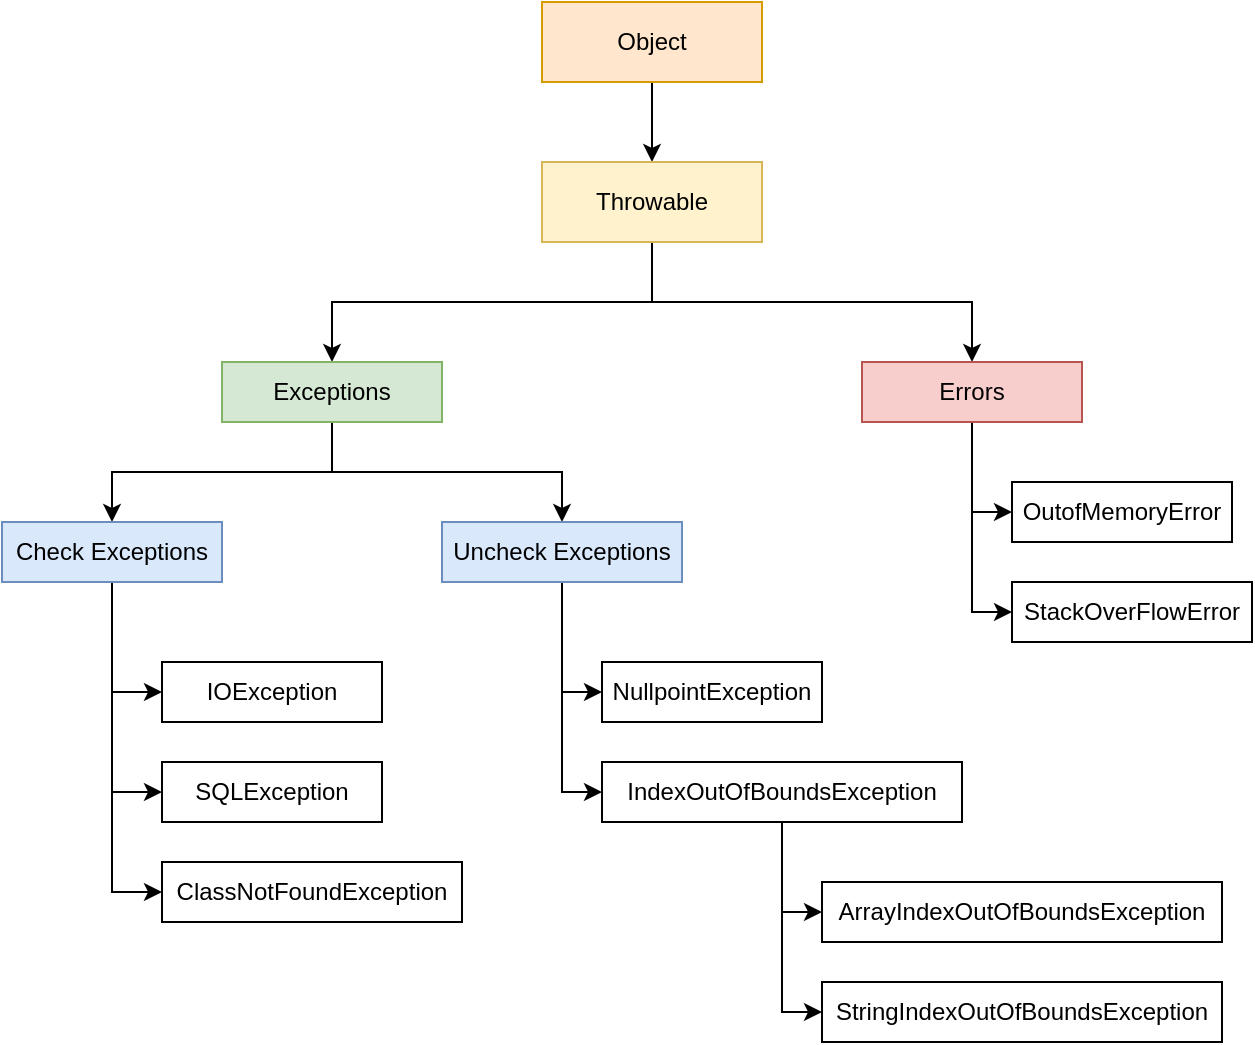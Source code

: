 <mxfile version="13.7.9" type="device" pages="3"><diagram id="KJb60XKu2gaOZ_eaxPDd" name="异常分类图"><mxGraphModel dx="1864" dy="609" grid="1" gridSize="10" guides="1" tooltips="1" connect="1" arrows="1" fold="1" page="1" pageScale="1" pageWidth="827" pageHeight="1169" math="0" shadow="0"><root><mxCell id="0"/><mxCell id="1" parent="0"/><mxCell id="47-E37W4oCf8OKyvs6B0-29" style="edgeStyle=orthogonalEdgeStyle;rounded=0;orthogonalLoop=1;jettySize=auto;html=1;exitX=0.5;exitY=1;exitDx=0;exitDy=0;entryX=0.5;entryY=0;entryDx=0;entryDy=0;" parent="1" source="47-E37W4oCf8OKyvs6B0-1" target="47-E37W4oCf8OKyvs6B0-2" edge="1"><mxGeometry relative="1" as="geometry"/></mxCell><mxCell id="47-E37W4oCf8OKyvs6B0-1" value="Object" style="rounded=0;whiteSpace=wrap;html=1;fillColor=#ffe6cc;strokeColor=#d79b00;" parent="1" vertex="1"><mxGeometry x="-510" y="80" width="110" height="40" as="geometry"/></mxCell><mxCell id="47-E37W4oCf8OKyvs6B0-30" style="edgeStyle=orthogonalEdgeStyle;rounded=0;orthogonalLoop=1;jettySize=auto;html=1;exitX=0.5;exitY=1;exitDx=0;exitDy=0;entryX=0.5;entryY=0;entryDx=0;entryDy=0;" parent="1" source="47-E37W4oCf8OKyvs6B0-2" target="47-E37W4oCf8OKyvs6B0-4" edge="1"><mxGeometry relative="1" as="geometry"/></mxCell><mxCell id="47-E37W4oCf8OKyvs6B0-31" style="edgeStyle=orthogonalEdgeStyle;rounded=0;orthogonalLoop=1;jettySize=auto;html=1;exitX=0.5;exitY=1;exitDx=0;exitDy=0;" parent="1" source="47-E37W4oCf8OKyvs6B0-2" target="47-E37W4oCf8OKyvs6B0-5" edge="1"><mxGeometry relative="1" as="geometry"/></mxCell><mxCell id="47-E37W4oCf8OKyvs6B0-2" value="Throwable" style="rounded=0;whiteSpace=wrap;html=1;fillColor=#fff2cc;strokeColor=#d6b656;" parent="1" vertex="1"><mxGeometry x="-510" y="160" width="110" height="40" as="geometry"/></mxCell><mxCell id="47-E37W4oCf8OKyvs6B0-11" style="edgeStyle=orthogonalEdgeStyle;rounded=0;orthogonalLoop=1;jettySize=auto;html=1;exitX=0.5;exitY=1;exitDx=0;exitDy=0;entryX=0.5;entryY=0;entryDx=0;entryDy=0;" parent="1" source="47-E37W4oCf8OKyvs6B0-4" target="47-E37W4oCf8OKyvs6B0-10" edge="1"><mxGeometry relative="1" as="geometry"/></mxCell><mxCell id="47-E37W4oCf8OKyvs6B0-12" style="edgeStyle=orthogonalEdgeStyle;rounded=0;orthogonalLoop=1;jettySize=auto;html=1;exitX=0.5;exitY=1;exitDx=0;exitDy=0;" parent="1" source="47-E37W4oCf8OKyvs6B0-4" target="47-E37W4oCf8OKyvs6B0-9" edge="1"><mxGeometry relative="1" as="geometry"/></mxCell><mxCell id="47-E37W4oCf8OKyvs6B0-4" value="Exceptions" style="rounded=0;whiteSpace=wrap;html=1;fillColor=#d5e8d4;strokeColor=#82b366;" parent="1" vertex="1"><mxGeometry x="-670" y="260" width="110" height="30" as="geometry"/></mxCell><mxCell id="47-E37W4oCf8OKyvs6B0-22" style="edgeStyle=orthogonalEdgeStyle;rounded=0;orthogonalLoop=1;jettySize=auto;html=1;exitX=0.5;exitY=1;exitDx=0;exitDy=0;entryX=0;entryY=0.5;entryDx=0;entryDy=0;" parent="1" source="47-E37W4oCf8OKyvs6B0-5" target="47-E37W4oCf8OKyvs6B0-19" edge="1"><mxGeometry relative="1" as="geometry"/></mxCell><mxCell id="47-E37W4oCf8OKyvs6B0-23" style="edgeStyle=orthogonalEdgeStyle;rounded=0;orthogonalLoop=1;jettySize=auto;html=1;exitX=0.5;exitY=1;exitDx=0;exitDy=0;entryX=0;entryY=0.5;entryDx=0;entryDy=0;" parent="1" source="47-E37W4oCf8OKyvs6B0-5" target="47-E37W4oCf8OKyvs6B0-20" edge="1"><mxGeometry relative="1" as="geometry"/></mxCell><mxCell id="47-E37W4oCf8OKyvs6B0-5" value="Errors" style="rounded=0;whiteSpace=wrap;html=1;fillColor=#f8cecc;strokeColor=#b85450;" parent="1" vertex="1"><mxGeometry x="-350" y="260" width="110" height="30" as="geometry"/></mxCell><mxCell id="47-E37W4oCf8OKyvs6B0-7" value="IOException" style="rounded=0;whiteSpace=wrap;html=1;" parent="1" vertex="1"><mxGeometry x="-700" y="410" width="110" height="30" as="geometry"/></mxCell><mxCell id="47-E37W4oCf8OKyvs6B0-8" value="SQLException" style="rounded=0;whiteSpace=wrap;html=1;" parent="1" vertex="1"><mxGeometry x="-700" y="460" width="110" height="30" as="geometry"/></mxCell><mxCell id="47-E37W4oCf8OKyvs6B0-27" style="edgeStyle=orthogonalEdgeStyle;rounded=0;orthogonalLoop=1;jettySize=auto;html=1;exitX=0.5;exitY=1;exitDx=0;exitDy=0;entryX=0;entryY=0.5;entryDx=0;entryDy=0;" parent="1" source="47-E37W4oCf8OKyvs6B0-9" target="47-E37W4oCf8OKyvs6B0-16" edge="1"><mxGeometry relative="1" as="geometry"/></mxCell><mxCell id="47-E37W4oCf8OKyvs6B0-28" style="edgeStyle=orthogonalEdgeStyle;rounded=0;orthogonalLoop=1;jettySize=auto;html=1;exitX=0.5;exitY=1;exitDx=0;exitDy=0;entryX=0;entryY=0.5;entryDx=0;entryDy=0;" parent="1" source="47-E37W4oCf8OKyvs6B0-9" target="47-E37W4oCf8OKyvs6B0-17" edge="1"><mxGeometry relative="1" as="geometry"/></mxCell><mxCell id="47-E37W4oCf8OKyvs6B0-9" value="Uncheck Exceptions" style="rounded=0;whiteSpace=wrap;html=1;fillColor=#dae8fc;strokeColor=#6c8ebf;" parent="1" vertex="1"><mxGeometry x="-560" y="340" width="120" height="30" as="geometry"/></mxCell><mxCell id="47-E37W4oCf8OKyvs6B0-13" style="edgeStyle=orthogonalEdgeStyle;rounded=0;orthogonalLoop=1;jettySize=auto;html=1;exitX=0.5;exitY=1;exitDx=0;exitDy=0;entryX=0;entryY=0.5;entryDx=0;entryDy=0;" parent="1" source="47-E37W4oCf8OKyvs6B0-10" target="47-E37W4oCf8OKyvs6B0-7" edge="1"><mxGeometry relative="1" as="geometry"/></mxCell><mxCell id="47-E37W4oCf8OKyvs6B0-15" style="edgeStyle=orthogonalEdgeStyle;rounded=0;orthogonalLoop=1;jettySize=auto;html=1;exitX=0.5;exitY=1;exitDx=0;exitDy=0;entryX=0;entryY=0.5;entryDx=0;entryDy=0;" parent="1" source="47-E37W4oCf8OKyvs6B0-10" target="47-E37W4oCf8OKyvs6B0-8" edge="1"><mxGeometry relative="1" as="geometry"/></mxCell><mxCell id="47-E37W4oCf8OKyvs6B0-21" style="edgeStyle=orthogonalEdgeStyle;rounded=0;orthogonalLoop=1;jettySize=auto;html=1;exitX=0.5;exitY=1;exitDx=0;exitDy=0;entryX=0;entryY=0.5;entryDx=0;entryDy=0;" parent="1" source="47-E37W4oCf8OKyvs6B0-10" target="47-E37W4oCf8OKyvs6B0-14" edge="1"><mxGeometry relative="1" as="geometry"/></mxCell><mxCell id="47-E37W4oCf8OKyvs6B0-10" value="Check Exceptions" style="rounded=0;whiteSpace=wrap;html=1;fillColor=#dae8fc;strokeColor=#6c8ebf;" parent="1" vertex="1"><mxGeometry x="-780" y="340" width="110" height="30" as="geometry"/></mxCell><mxCell id="47-E37W4oCf8OKyvs6B0-14" value="ClassNotFoundException" style="rounded=0;whiteSpace=wrap;html=1;" parent="1" vertex="1"><mxGeometry x="-700" y="510" width="150" height="30" as="geometry"/></mxCell><mxCell id="47-E37W4oCf8OKyvs6B0-16" value="NullpointException" style="rounded=0;whiteSpace=wrap;html=1;" parent="1" vertex="1"><mxGeometry x="-480" y="410" width="110" height="30" as="geometry"/></mxCell><mxCell id="47-E37W4oCf8OKyvs6B0-25" style="edgeStyle=orthogonalEdgeStyle;rounded=0;orthogonalLoop=1;jettySize=auto;html=1;exitX=0.5;exitY=1;exitDx=0;exitDy=0;entryX=0;entryY=0.5;entryDx=0;entryDy=0;" parent="1" source="47-E37W4oCf8OKyvs6B0-17" target="47-E37W4oCf8OKyvs6B0-18" edge="1"><mxGeometry relative="1" as="geometry"/></mxCell><mxCell id="47-E37W4oCf8OKyvs6B0-26" style="edgeStyle=orthogonalEdgeStyle;rounded=0;orthogonalLoop=1;jettySize=auto;html=1;exitX=0.5;exitY=1;exitDx=0;exitDy=0;entryX=0;entryY=0.5;entryDx=0;entryDy=0;" parent="1" source="47-E37W4oCf8OKyvs6B0-17" target="47-E37W4oCf8OKyvs6B0-24" edge="1"><mxGeometry relative="1" as="geometry"/></mxCell><mxCell id="47-E37W4oCf8OKyvs6B0-17" value="IndexOutOfBoundsException" style="rounded=0;whiteSpace=wrap;html=1;" parent="1" vertex="1"><mxGeometry x="-480" y="460" width="180" height="30" as="geometry"/></mxCell><mxCell id="47-E37W4oCf8OKyvs6B0-18" value="ArrayIndexOutOfBoundsException" style="rounded=0;whiteSpace=wrap;html=1;" parent="1" vertex="1"><mxGeometry x="-370" y="520" width="200" height="30" as="geometry"/></mxCell><mxCell id="47-E37W4oCf8OKyvs6B0-19" value="OutofMemoryError" style="rounded=0;whiteSpace=wrap;html=1;" parent="1" vertex="1"><mxGeometry x="-275" y="320" width="110" height="30" as="geometry"/></mxCell><mxCell id="47-E37W4oCf8OKyvs6B0-20" value="StackOverFlowError" style="rounded=0;whiteSpace=wrap;html=1;" parent="1" vertex="1"><mxGeometry x="-275" y="370" width="120" height="30" as="geometry"/></mxCell><mxCell id="47-E37W4oCf8OKyvs6B0-24" value="StringIndexOutOfBoundsException" style="rounded=0;whiteSpace=wrap;html=1;" parent="1" vertex="1"><mxGeometry x="-370" y="570" width="200" height="30" as="geometry"/></mxCell></root></mxGraphModel></diagram><diagram id="0dJG88XxvZyiS0Vk5ik4" name="集合"><mxGraphModel dx="1037" dy="609" grid="1" gridSize="10" guides="1" tooltips="1" connect="1" arrows="1" fold="1" page="1" pageScale="1" pageWidth="827" pageHeight="1169" math="0" shadow="0"><root><mxCell id="OEtZ6UE6bvAXCFq07dtV-0"/><mxCell id="OEtZ6UE6bvAXCFq07dtV-1" parent="OEtZ6UE6bvAXCFq07dtV-0"/><mxCell id="OEtZ6UE6bvAXCFq07dtV-7" style="edgeStyle=orthogonalEdgeStyle;rounded=0;orthogonalLoop=1;jettySize=auto;html=1;exitX=0.5;exitY=1;exitDx=0;exitDy=0;entryX=0.5;entryY=0;entryDx=0;entryDy=0;" parent="OEtZ6UE6bvAXCFq07dtV-1" source="OEtZ6UE6bvAXCFq07dtV-2" target="OEtZ6UE6bvAXCFq07dtV-3" edge="1"><mxGeometry relative="1" as="geometry"/></mxCell><mxCell id="OEtZ6UE6bvAXCFq07dtV-2" value="Iterator" style="rounded=0;whiteSpace=wrap;html=1;" parent="OEtZ6UE6bvAXCFq07dtV-1" vertex="1"><mxGeometry x="225" y="90" width="120" height="30" as="geometry"/></mxCell><mxCell id="OEtZ6UE6bvAXCFq07dtV-8" style="edgeStyle=orthogonalEdgeStyle;rounded=0;orthogonalLoop=1;jettySize=auto;html=1;exitX=0.5;exitY=1;exitDx=0;exitDy=0;entryX=0.5;entryY=0;entryDx=0;entryDy=0;" parent="OEtZ6UE6bvAXCFq07dtV-1" source="OEtZ6UE6bvAXCFq07dtV-3" target="OEtZ6UE6bvAXCFq07dtV-5" edge="1"><mxGeometry relative="1" as="geometry"/></mxCell><mxCell id="OEtZ6UE6bvAXCFq07dtV-9" style="edgeStyle=orthogonalEdgeStyle;rounded=0;orthogonalLoop=1;jettySize=auto;html=1;exitX=0.5;exitY=1;exitDx=0;exitDy=0;entryX=0.5;entryY=0;entryDx=0;entryDy=0;" parent="OEtZ6UE6bvAXCFq07dtV-1" source="OEtZ6UE6bvAXCFq07dtV-3" target="OEtZ6UE6bvAXCFq07dtV-4" edge="1"><mxGeometry relative="1" as="geometry"/></mxCell><mxCell id="OEtZ6UE6bvAXCFq07dtV-10" style="edgeStyle=orthogonalEdgeStyle;rounded=0;orthogonalLoop=1;jettySize=auto;html=1;exitX=0.5;exitY=1;exitDx=0;exitDy=0;entryX=0.5;entryY=0;entryDx=0;entryDy=0;" parent="OEtZ6UE6bvAXCFq07dtV-1" source="OEtZ6UE6bvAXCFq07dtV-3" target="OEtZ6UE6bvAXCFq07dtV-6" edge="1"><mxGeometry relative="1" as="geometry"/></mxCell><mxCell id="OEtZ6UE6bvAXCFq07dtV-3" value="Collection" style="rounded=0;whiteSpace=wrap;html=1;" parent="OEtZ6UE6bvAXCFq07dtV-1" vertex="1"><mxGeometry x="225" y="160" width="120" height="30" as="geometry"/></mxCell><mxCell id="OEtZ6UE6bvAXCFq07dtV-18" style="edgeStyle=orthogonalEdgeStyle;rounded=0;orthogonalLoop=1;jettySize=auto;html=1;exitX=0.5;exitY=1;exitDx=0;exitDy=0;entryX=0;entryY=0.5;entryDx=0;entryDy=0;" parent="OEtZ6UE6bvAXCFq07dtV-1" source="OEtZ6UE6bvAXCFq07dtV-4" target="OEtZ6UE6bvAXCFq07dtV-11" edge="1"><mxGeometry relative="1" as="geometry"/></mxCell><mxCell id="OEtZ6UE6bvAXCFq07dtV-19" style="edgeStyle=orthogonalEdgeStyle;rounded=0;orthogonalLoop=1;jettySize=auto;html=1;exitX=0.5;exitY=1;exitDx=0;exitDy=0;entryX=0;entryY=0.5;entryDx=0;entryDy=0;" parent="OEtZ6UE6bvAXCFq07dtV-1" source="OEtZ6UE6bvAXCFq07dtV-4" target="OEtZ6UE6bvAXCFq07dtV-13" edge="1"><mxGeometry relative="1" as="geometry"/></mxCell><mxCell id="OEtZ6UE6bvAXCFq07dtV-20" style="edgeStyle=orthogonalEdgeStyle;rounded=0;orthogonalLoop=1;jettySize=auto;html=1;exitX=0.5;exitY=1;exitDx=0;exitDy=0;entryX=0;entryY=0.5;entryDx=0;entryDy=0;" parent="OEtZ6UE6bvAXCFq07dtV-1" source="OEtZ6UE6bvAXCFq07dtV-4" target="OEtZ6UE6bvAXCFq07dtV-17" edge="1"><mxGeometry relative="1" as="geometry"/></mxCell><mxCell id="OEtZ6UE6bvAXCFq07dtV-4" value="List" style="rounded=0;whiteSpace=wrap;html=1;" parent="OEtZ6UE6bvAXCFq07dtV-1" vertex="1"><mxGeometry x="80" y="250" width="90" height="30" as="geometry"/></mxCell><mxCell id="OEtZ6UE6bvAXCFq07dtV-27" style="edgeStyle=orthogonalEdgeStyle;rounded=0;orthogonalLoop=1;jettySize=auto;html=1;exitX=0.5;exitY=1;exitDx=0;exitDy=0;entryX=0;entryY=0.5;entryDx=0;entryDy=0;" parent="OEtZ6UE6bvAXCFq07dtV-1" source="OEtZ6UE6bvAXCFq07dtV-5" target="OEtZ6UE6bvAXCFq07dtV-21" edge="1"><mxGeometry relative="1" as="geometry"/></mxCell><mxCell id="OEtZ6UE6bvAXCFq07dtV-28" style="edgeStyle=orthogonalEdgeStyle;rounded=0;orthogonalLoop=1;jettySize=auto;html=1;exitX=0.5;exitY=1;exitDx=0;exitDy=0;entryX=0;entryY=0.5;entryDx=0;entryDy=0;" parent="OEtZ6UE6bvAXCFq07dtV-1" source="OEtZ6UE6bvAXCFq07dtV-5" target="OEtZ6UE6bvAXCFq07dtV-22" edge="1"><mxGeometry relative="1" as="geometry"/></mxCell><mxCell id="OEtZ6UE6bvAXCFq07dtV-29" style="edgeStyle=orthogonalEdgeStyle;rounded=0;orthogonalLoop=1;jettySize=auto;html=1;exitX=0.5;exitY=1;exitDx=0;exitDy=0;entryX=0;entryY=0.5;entryDx=0;entryDy=0;" parent="OEtZ6UE6bvAXCFq07dtV-1" source="OEtZ6UE6bvAXCFq07dtV-5" target="OEtZ6UE6bvAXCFq07dtV-23" edge="1"><mxGeometry relative="1" as="geometry"/></mxCell><mxCell id="OEtZ6UE6bvAXCFq07dtV-5" value="Set" style="rounded=0;whiteSpace=wrap;html=1;" parent="OEtZ6UE6bvAXCFq07dtV-1" vertex="1"><mxGeometry x="240" y="250" width="90" height="30" as="geometry"/></mxCell><mxCell id="OEtZ6UE6bvAXCFq07dtV-30" style="edgeStyle=orthogonalEdgeStyle;rounded=0;orthogonalLoop=1;jettySize=auto;html=1;exitX=0.5;exitY=1;exitDx=0;exitDy=0;entryX=0;entryY=0.5;entryDx=0;entryDy=0;" parent="OEtZ6UE6bvAXCFq07dtV-1" source="OEtZ6UE6bvAXCFq07dtV-6" target="OEtZ6UE6bvAXCFq07dtV-24" edge="1"><mxGeometry relative="1" as="geometry"/></mxCell><mxCell id="OEtZ6UE6bvAXCFq07dtV-6" value="Dequeue" style="rounded=0;whiteSpace=wrap;html=1;" parent="OEtZ6UE6bvAXCFq07dtV-1" vertex="1"><mxGeometry x="400" y="250" width="90" height="30" as="geometry"/></mxCell><mxCell id="OEtZ6UE6bvAXCFq07dtV-11" value="ArrayList" style="rounded=0;whiteSpace=wrap;html=1;" parent="OEtZ6UE6bvAXCFq07dtV-1" vertex="1"><mxGeometry x="145" y="310" width="90" height="30" as="geometry"/></mxCell><mxCell id="OEtZ6UE6bvAXCFq07dtV-13" value="LinkedList" style="rounded=0;whiteSpace=wrap;html=1;" parent="OEtZ6UE6bvAXCFq07dtV-1" vertex="1"><mxGeometry x="145" y="360" width="90" height="30" as="geometry"/></mxCell><mxCell id="OEtZ6UE6bvAXCFq07dtV-17" value="Vector" style="rounded=0;whiteSpace=wrap;html=1;" parent="OEtZ6UE6bvAXCFq07dtV-1" vertex="1"><mxGeometry x="145" y="410" width="90" height="30" as="geometry"/></mxCell><mxCell id="OEtZ6UE6bvAXCFq07dtV-21" value="HashSet" style="rounded=0;whiteSpace=wrap;html=1;" parent="OEtZ6UE6bvAXCFq07dtV-1" vertex="1"><mxGeometry x="305" y="310" width="90" height="30" as="geometry"/></mxCell><mxCell id="OEtZ6UE6bvAXCFq07dtV-22" value="LinkedHashSet" style="rounded=0;whiteSpace=wrap;html=1;" parent="OEtZ6UE6bvAXCFq07dtV-1" vertex="1"><mxGeometry x="305" y="360" width="90" height="30" as="geometry"/></mxCell><mxCell id="OEtZ6UE6bvAXCFq07dtV-23" value="TreeSet" style="rounded=0;whiteSpace=wrap;html=1;" parent="OEtZ6UE6bvAXCFq07dtV-1" vertex="1"><mxGeometry x="305" y="410" width="90" height="30" as="geometry"/></mxCell><mxCell id="OEtZ6UE6bvAXCFq07dtV-24" value="ArrayDeque" style="rounded=0;whiteSpace=wrap;html=1;" parent="OEtZ6UE6bvAXCFq07dtV-1" vertex="1"><mxGeometry x="465" y="310" width="90" height="30" as="geometry"/></mxCell><mxCell id="OEtZ6UE6bvAXCFq07dtV-35" style="edgeStyle=orthogonalEdgeStyle;rounded=0;orthogonalLoop=1;jettySize=auto;html=1;exitX=0.5;exitY=1;exitDx=0;exitDy=0;entryX=0;entryY=0.5;entryDx=0;entryDy=0;" parent="OEtZ6UE6bvAXCFq07dtV-1" source="OEtZ6UE6bvAXCFq07dtV-31" target="OEtZ6UE6bvAXCFq07dtV-32" edge="1"><mxGeometry relative="1" as="geometry"/></mxCell><mxCell id="OEtZ6UE6bvAXCFq07dtV-36" style="edgeStyle=orthogonalEdgeStyle;rounded=0;orthogonalLoop=1;jettySize=auto;html=1;exitX=0.5;exitY=1;exitDx=0;exitDy=0;entryX=0;entryY=0.5;entryDx=0;entryDy=0;" parent="OEtZ6UE6bvAXCFq07dtV-1" source="OEtZ6UE6bvAXCFq07dtV-31" target="OEtZ6UE6bvAXCFq07dtV-33" edge="1"><mxGeometry relative="1" as="geometry"/></mxCell><mxCell id="OEtZ6UE6bvAXCFq07dtV-37" style="edgeStyle=orthogonalEdgeStyle;rounded=0;orthogonalLoop=1;jettySize=auto;html=1;exitX=0.5;exitY=1;exitDx=0;exitDy=0;entryX=0;entryY=0.5;entryDx=0;entryDy=0;" parent="OEtZ6UE6bvAXCFq07dtV-1" source="OEtZ6UE6bvAXCFq07dtV-31" target="OEtZ6UE6bvAXCFq07dtV-34" edge="1"><mxGeometry relative="1" as="geometry"/></mxCell><mxCell id="OEtZ6UE6bvAXCFq07dtV-39" style="edgeStyle=orthogonalEdgeStyle;rounded=0;orthogonalLoop=1;jettySize=auto;html=1;exitX=0.5;exitY=1;exitDx=0;exitDy=0;entryX=0;entryY=0.5;entryDx=0;entryDy=0;" parent="OEtZ6UE6bvAXCFq07dtV-1" source="OEtZ6UE6bvAXCFq07dtV-31" target="OEtZ6UE6bvAXCFq07dtV-38" edge="1"><mxGeometry relative="1" as="geometry"/></mxCell><mxCell id="OEtZ6UE6bvAXCFq07dtV-31" value="Map" style="rounded=0;whiteSpace=wrap;html=1;" parent="OEtZ6UE6bvAXCFq07dtV-1" vertex="1"><mxGeometry x="520" y="160" width="120" height="30" as="geometry"/></mxCell><mxCell id="OEtZ6UE6bvAXCFq07dtV-32" value="HashMap" style="rounded=0;whiteSpace=wrap;html=1;" parent="OEtZ6UE6bvAXCFq07dtV-1" vertex="1"><mxGeometry x="600" y="240" width="90" height="30" as="geometry"/></mxCell><mxCell id="OEtZ6UE6bvAXCFq07dtV-33" value="LinkedHashMap" style="rounded=0;whiteSpace=wrap;html=1;" parent="OEtZ6UE6bvAXCFq07dtV-1" vertex="1"><mxGeometry x="600" y="290" width="90" height="30" as="geometry"/></mxCell><mxCell id="OEtZ6UE6bvAXCFq07dtV-34" value="TreeMap" style="rounded=0;whiteSpace=wrap;html=1;" parent="OEtZ6UE6bvAXCFq07dtV-1" vertex="1"><mxGeometry x="600" y="340" width="90" height="30" as="geometry"/></mxCell><mxCell id="OEtZ6UE6bvAXCFq07dtV-38" value="HashTable" style="rounded=0;whiteSpace=wrap;html=1;" parent="OEtZ6UE6bvAXCFq07dtV-1" vertex="1"><mxGeometry x="600" y="390" width="90" height="30" as="geometry"/></mxCell></root></mxGraphModel></diagram><diagram id="rGgzm4gy9MH1iEYeVRXX" name="线程"><mxGraphModel dx="1037" dy="609" grid="1" gridSize="10" guides="1" tooltips="1" connect="1" arrows="1" fold="1" page="1" pageScale="1" pageWidth="827" pageHeight="1169" math="0" shadow="0"><root><mxCell id="RvzM9S2FPJtqChMk3bfD-0"/><mxCell id="RvzM9S2FPJtqChMk3bfD-1" parent="RvzM9S2FPJtqChMk3bfD-0"/><mxCell id="RvzM9S2FPJtqChMk3bfD-8" style="edgeStyle=orthogonalEdgeStyle;rounded=0;orthogonalLoop=1;jettySize=auto;html=1;exitX=1;exitY=0.5;exitDx=0;exitDy=0;entryX=0;entryY=0.5;entryDx=0;entryDy=0;" edge="1" parent="RvzM9S2FPJtqChMk3bfD-1" source="RvzM9S2FPJtqChMk3bfD-2" target="RvzM9S2FPJtqChMk3bfD-3"><mxGeometry relative="1" as="geometry"/></mxCell><mxCell id="RvzM9S2FPJtqChMk3bfD-2" value="NEW" style="rounded=0;whiteSpace=wrap;html=1;" vertex="1" parent="RvzM9S2FPJtqChMk3bfD-1"><mxGeometry x="180" y="260" width="120" height="40" as="geometry"/></mxCell><mxCell id="RvzM9S2FPJtqChMk3bfD-9" style="edgeStyle=orthogonalEdgeStyle;rounded=0;orthogonalLoop=1;jettySize=auto;html=1;exitX=1;exitY=0.5;exitDx=0;exitDy=0;entryX=0;entryY=0.5;entryDx=0;entryDy=0;" edge="1" parent="RvzM9S2FPJtqChMk3bfD-1" source="RvzM9S2FPJtqChMk3bfD-3" target="RvzM9S2FPJtqChMk3bfD-4"><mxGeometry relative="1" as="geometry"/></mxCell><mxCell id="RvzM9S2FPJtqChMk3bfD-11" style="edgeStyle=none;rounded=0;orthogonalLoop=1;jettySize=auto;html=1;exitX=0.25;exitY=1;exitDx=0;exitDy=0;entryX=0.5;entryY=0;entryDx=0;entryDy=0;startArrow=classic;startFill=1;" edge="1" parent="RvzM9S2FPJtqChMk3bfD-1" source="RvzM9S2FPJtqChMk3bfD-3" target="RvzM9S2FPJtqChMk3bfD-5"><mxGeometry relative="1" as="geometry"/></mxCell><mxCell id="RvzM9S2FPJtqChMk3bfD-12" style="edgeStyle=none;rounded=0;orthogonalLoop=1;jettySize=auto;html=1;exitX=0.5;exitY=1;exitDx=0;exitDy=0;entryX=0.5;entryY=0;entryDx=0;entryDy=0;startArrow=classic;startFill=1;" edge="1" parent="RvzM9S2FPJtqChMk3bfD-1" source="RvzM9S2FPJtqChMk3bfD-3" target="RvzM9S2FPJtqChMk3bfD-6"><mxGeometry relative="1" as="geometry"/></mxCell><mxCell id="RvzM9S2FPJtqChMk3bfD-13" style="edgeStyle=none;rounded=0;orthogonalLoop=1;jettySize=auto;html=1;exitX=0.75;exitY=1;exitDx=0;exitDy=0;entryX=0.5;entryY=0;entryDx=0;entryDy=0;startArrow=classic;startFill=1;" edge="1" parent="RvzM9S2FPJtqChMk3bfD-1" source="RvzM9S2FPJtqChMk3bfD-3" target="RvzM9S2FPJtqChMk3bfD-7"><mxGeometry relative="1" as="geometry"/></mxCell><mxCell id="RvzM9S2FPJtqChMk3bfD-3" value="RUNNABLE" style="rounded=0;whiteSpace=wrap;html=1;" vertex="1" parent="RvzM9S2FPJtqChMk3bfD-1"><mxGeometry x="370" y="260" width="120" height="40" as="geometry"/></mxCell><mxCell id="RvzM9S2FPJtqChMk3bfD-4" value="TERMINATED" style="rounded=0;whiteSpace=wrap;html=1;" vertex="1" parent="RvzM9S2FPJtqChMk3bfD-1"><mxGeometry x="570" y="260" width="120" height="40" as="geometry"/></mxCell><mxCell id="RvzM9S2FPJtqChMk3bfD-5" value="BLOCKED" style="rounded=0;whiteSpace=wrap;html=1;" vertex="1" parent="RvzM9S2FPJtqChMk3bfD-1"><mxGeometry x="180" y="390" width="120" height="40" as="geometry"/></mxCell><mxCell id="RvzM9S2FPJtqChMk3bfD-6" value="WAITING" style="rounded=0;whiteSpace=wrap;html=1;" vertex="1" parent="RvzM9S2FPJtqChMk3bfD-1"><mxGeometry x="370" y="390" width="120" height="40" as="geometry"/></mxCell><mxCell id="RvzM9S2FPJtqChMk3bfD-7" value="TIMED_WAITING" style="rounded=0;whiteSpace=wrap;html=1;" vertex="1" parent="RvzM9S2FPJtqChMk3bfD-1"><mxGeometry x="570" y="390" width="120" height="40" as="geometry"/></mxCell><mxCell id="RvzM9S2FPJtqChMk3bfD-14" value="Synchronized" style="text;html=1;strokeColor=none;fillColor=none;align=center;verticalAlign=middle;whiteSpace=wrap;rounded=0;rotation=-30;" vertex="1" parent="RvzM9S2FPJtqChMk3bfD-1"><mxGeometry x="280" y="330" width="40" height="20" as="geometry"/></mxCell><mxCell id="RvzM9S2FPJtqChMk3bfD-15" value="wait()" style="text;html=1;strokeColor=none;fillColor=none;align=center;verticalAlign=middle;whiteSpace=wrap;rounded=0;rotation=0;" vertex="1" parent="RvzM9S2FPJtqChMk3bfD-1"><mxGeometry x="380" y="340" width="40" height="20" as="geometry"/></mxCell><mxCell id="RvzM9S2FPJtqChMk3bfD-16" value="notify()" style="text;html=1;strokeColor=none;fillColor=none;align=center;verticalAlign=middle;whiteSpace=wrap;rounded=0;" vertex="1" parent="RvzM9S2FPJtqChMk3bfD-1"><mxGeometry x="440" y="340" width="40" height="20" as="geometry"/></mxCell><mxCell id="RvzM9S2FPJtqChMk3bfD-17" value="wait()" style="text;html=1;strokeColor=none;fillColor=none;align=center;verticalAlign=middle;whiteSpace=wrap;rounded=0;rotation=30;" vertex="1" parent="RvzM9S2FPJtqChMk3bfD-1"><mxGeometry x="520" y="350" width="40" height="20" as="geometry"/></mxCell><mxCell id="RvzM9S2FPJtqChMk3bfD-18" value="notify()" style="text;html=1;strokeColor=none;fillColor=none;align=center;verticalAlign=middle;whiteSpace=wrap;rounded=0;rotation=30;" vertex="1" parent="RvzM9S2FPJtqChMk3bfD-1"><mxGeometry x="540" y="320" width="40" height="20" as="geometry"/></mxCell><mxCell id="RvzM9S2FPJtqChMk3bfD-20" value="start()" style="text;html=1;strokeColor=none;fillColor=none;align=center;verticalAlign=middle;whiteSpace=wrap;rounded=0;rotation=0;" vertex="1" parent="RvzM9S2FPJtqChMk3bfD-1"><mxGeometry x="310" y="250" width="40" height="20" as="geometry"/></mxCell><mxCell id="RvzM9S2FPJtqChMk3bfD-21" value="结束" style="text;html=1;strokeColor=none;fillColor=none;align=center;verticalAlign=middle;whiteSpace=wrap;rounded=0;rotation=0;" vertex="1" parent="RvzM9S2FPJtqChMk3bfD-1"><mxGeometry x="510" y="260" width="40" height="20" as="geometry"/></mxCell></root></mxGraphModel></diagram></mxfile>